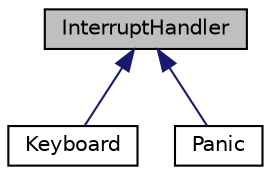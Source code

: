 digraph "InterruptHandler"
{
  bgcolor="transparent";
  edge [fontname="Helvetica",fontsize="10",labelfontname="Helvetica",labelfontsize="10"];
  node [fontname="Helvetica",fontsize="10",shape=record];
  Node1 [label="InterruptHandler",height=0.2,width=0.4,color="black", fillcolor="grey75", style="filled", fontcolor="black"];
  Node1 -> Node2 [dir="back",color="midnightblue",fontsize="10",style="solid",fontname="Helvetica"];
  Node2 [label="Keyboard",height=0.2,width=0.4,color="black",URL="$classKeyboard.html",tooltip="Treiber für die Tastatur, incl. Interruptunterstützung. "];
  Node1 -> Node3 [dir="back",color="midnightblue",fontsize="10",style="solid",fontname="Helvetica"];
  Node3 [label="Panic",height=0.2,width=0.4,color="black",URL="$classPanic.html",tooltip="Standardinterruptbehandlungsroutine. "];
}
